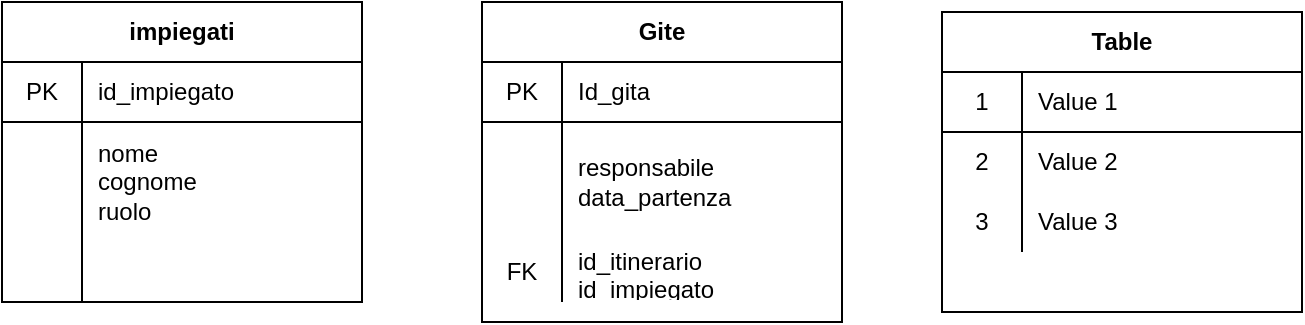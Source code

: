 <mxfile version="14.0.1" type="github">
  <diagram name="Page-1" id="e7e014a7-5840-1c2e-5031-d8a46d1fe8dd">
    <mxGraphModel dx="782" dy="514" grid="1" gridSize="10" guides="1" tooltips="1" connect="1" arrows="1" fold="1" page="1" pageScale="1" pageWidth="1169" pageHeight="826" background="#ffffff" math="0" shadow="0">
      <root>
        <mxCell id="0" />
        <mxCell id="1" parent="0" />
        <mxCell id="v09u5X1JrFKk6orhByZP-41" value="&lt;font style=&quot;vertical-align: inherit&quot;&gt;&lt;font style=&quot;vertical-align: inherit&quot;&gt;impiegati&lt;/font&gt;&lt;/font&gt;" style="shape=table;html=1;whiteSpace=wrap;startSize=30;container=1;collapsible=0;childLayout=tableLayout;fixedRows=1;rowLines=0;fontStyle=1;align=center;" vertex="1" parent="1">
          <mxGeometry x="50" y="30" width="180" height="150" as="geometry" />
        </mxCell>
        <mxCell id="v09u5X1JrFKk6orhByZP-42" value="" style="shape=partialRectangle;html=1;whiteSpace=wrap;collapsible=0;dropTarget=0;pointerEvents=0;fillColor=none;top=0;left=0;bottom=1;right=0;points=[[0,0.5],[1,0.5]];portConstraint=eastwest;" vertex="1" parent="v09u5X1JrFKk6orhByZP-41">
          <mxGeometry y="30" width="180" height="30" as="geometry" />
        </mxCell>
        <mxCell id="v09u5X1JrFKk6orhByZP-43" value="&lt;font style=&quot;vertical-align: inherit&quot;&gt;&lt;font style=&quot;vertical-align: inherit&quot;&gt;PK&lt;/font&gt;&lt;/font&gt;" style="shape=partialRectangle;html=1;whiteSpace=wrap;connectable=0;fillColor=none;top=0;left=0;bottom=0;right=0;overflow=hidden;" vertex="1" parent="v09u5X1JrFKk6orhByZP-42">
          <mxGeometry width="40" height="30" as="geometry" />
        </mxCell>
        <mxCell id="v09u5X1JrFKk6orhByZP-44" value="&lt;font style=&quot;vertical-align: inherit&quot;&gt;&lt;font style=&quot;vertical-align: inherit&quot;&gt;id_impiegato&lt;/font&gt;&lt;/font&gt;" style="shape=partialRectangle;html=1;whiteSpace=wrap;connectable=0;fillColor=none;top=0;left=0;bottom=0;right=0;align=left;spacingLeft=6;overflow=hidden;" vertex="1" parent="v09u5X1JrFKk6orhByZP-42">
          <mxGeometry x="40" width="140" height="30" as="geometry" />
        </mxCell>
        <mxCell id="v09u5X1JrFKk6orhByZP-45" value="" style="shape=partialRectangle;html=1;whiteSpace=wrap;collapsible=0;dropTarget=0;pointerEvents=0;fillColor=none;top=0;left=0;bottom=0;right=0;points=[[0,0.5],[1,0.5]];portConstraint=eastwest;" vertex="1" parent="v09u5X1JrFKk6orhByZP-41">
          <mxGeometry y="60" width="180" height="60" as="geometry" />
        </mxCell>
        <mxCell id="v09u5X1JrFKk6orhByZP-46" value="" style="shape=partialRectangle;html=1;whiteSpace=wrap;connectable=0;fillColor=none;top=0;left=0;bottom=0;right=0;overflow=hidden;" vertex="1" parent="v09u5X1JrFKk6orhByZP-45">
          <mxGeometry width="40" height="60" as="geometry" />
        </mxCell>
        <mxCell id="v09u5X1JrFKk6orhByZP-47" value="&lt;font style=&quot;vertical-align: inherit&quot;&gt;&lt;font style=&quot;vertical-align: inherit&quot;&gt;nome&lt;/font&gt;&lt;/font&gt;&lt;br&gt;&lt;font style=&quot;vertical-align: inherit&quot;&gt;&lt;font style=&quot;vertical-align: inherit&quot;&gt; cognome&lt;br&gt;&lt;/font&gt;&lt;/font&gt;ruolo" style="shape=partialRectangle;html=1;whiteSpace=wrap;connectable=0;fillColor=none;top=0;left=0;bottom=0;right=0;align=left;spacingLeft=6;overflow=hidden;" vertex="1" parent="v09u5X1JrFKk6orhByZP-45">
          <mxGeometry x="40" width="140" height="60" as="geometry" />
        </mxCell>
        <mxCell id="v09u5X1JrFKk6orhByZP-48" value="" style="shape=partialRectangle;html=1;whiteSpace=wrap;collapsible=0;dropTarget=0;pointerEvents=0;fillColor=none;top=0;left=0;bottom=0;right=0;points=[[0,0.5],[1,0.5]];portConstraint=eastwest;" vertex="1" parent="v09u5X1JrFKk6orhByZP-41">
          <mxGeometry y="120" width="180" height="30" as="geometry" />
        </mxCell>
        <mxCell id="v09u5X1JrFKk6orhByZP-49" value="" style="shape=partialRectangle;html=1;whiteSpace=wrap;connectable=0;fillColor=none;top=0;left=0;bottom=0;right=0;overflow=hidden;" vertex="1" parent="v09u5X1JrFKk6orhByZP-48">
          <mxGeometry width="40" height="30" as="geometry" />
        </mxCell>
        <mxCell id="v09u5X1JrFKk6orhByZP-50" value="" style="shape=partialRectangle;html=1;whiteSpace=wrap;connectable=0;fillColor=none;top=0;left=0;bottom=0;right=0;align=left;spacingLeft=6;overflow=hidden;" vertex="1" parent="v09u5X1JrFKk6orhByZP-48">
          <mxGeometry x="40" width="140" height="30" as="geometry" />
        </mxCell>
        <mxCell id="v09u5X1JrFKk6orhByZP-51" value="Gite" style="shape=table;html=1;whiteSpace=wrap;startSize=30;container=1;collapsible=0;childLayout=tableLayout;fixedRows=1;rowLines=0;fontStyle=1;align=center;" vertex="1" parent="1">
          <mxGeometry x="290" y="30" width="180" height="160" as="geometry" />
        </mxCell>
        <mxCell id="v09u5X1JrFKk6orhByZP-52" value="" style="shape=partialRectangle;html=1;whiteSpace=wrap;collapsible=0;dropTarget=0;pointerEvents=0;fillColor=none;top=0;left=0;bottom=1;right=0;points=[[0,0.5],[1,0.5]];portConstraint=eastwest;" vertex="1" parent="v09u5X1JrFKk6orhByZP-51">
          <mxGeometry y="30" width="180" height="30" as="geometry" />
        </mxCell>
        <mxCell id="v09u5X1JrFKk6orhByZP-53" value="PK" style="shape=partialRectangle;html=1;whiteSpace=wrap;connectable=0;fillColor=none;top=0;left=0;bottom=0;right=0;overflow=hidden;" vertex="1" parent="v09u5X1JrFKk6orhByZP-52">
          <mxGeometry width="40" height="30" as="geometry" />
        </mxCell>
        <mxCell id="v09u5X1JrFKk6orhByZP-54" value="Id_gita" style="shape=partialRectangle;html=1;whiteSpace=wrap;connectable=0;fillColor=none;top=0;left=0;bottom=0;right=0;align=left;spacingLeft=6;overflow=hidden;" vertex="1" parent="v09u5X1JrFKk6orhByZP-52">
          <mxGeometry x="40" width="140" height="30" as="geometry" />
        </mxCell>
        <mxCell id="v09u5X1JrFKk6orhByZP-55" value="" style="shape=partialRectangle;html=1;whiteSpace=wrap;collapsible=0;dropTarget=0;pointerEvents=0;fillColor=none;top=0;left=0;bottom=0;right=0;points=[[0,0.5],[1,0.5]];portConstraint=eastwest;" vertex="1" parent="v09u5X1JrFKk6orhByZP-51">
          <mxGeometry y="60" width="180" height="60" as="geometry" />
        </mxCell>
        <mxCell id="v09u5X1JrFKk6orhByZP-56" value="" style="shape=partialRectangle;html=1;whiteSpace=wrap;connectable=0;fillColor=none;top=0;left=0;bottom=0;right=0;overflow=hidden;" vertex="1" parent="v09u5X1JrFKk6orhByZP-55">
          <mxGeometry width="40" height="60" as="geometry" />
        </mxCell>
        <mxCell id="v09u5X1JrFKk6orhByZP-57" value="responsabile&lt;br&gt;data_partenza" style="shape=partialRectangle;html=1;whiteSpace=wrap;connectable=0;fillColor=none;top=0;left=0;bottom=0;right=0;align=left;spacingLeft=6;overflow=hidden;" vertex="1" parent="v09u5X1JrFKk6orhByZP-55">
          <mxGeometry x="40" width="140" height="60" as="geometry" />
        </mxCell>
        <mxCell id="v09u5X1JrFKk6orhByZP-58" value="" style="shape=partialRectangle;html=1;whiteSpace=wrap;collapsible=0;dropTarget=0;pointerEvents=0;fillColor=none;top=0;left=0;bottom=0;right=0;points=[[0,0.5],[1,0.5]];portConstraint=eastwest;" vertex="1" parent="v09u5X1JrFKk6orhByZP-51">
          <mxGeometry y="120" width="180" height="30" as="geometry" />
        </mxCell>
        <mxCell id="v09u5X1JrFKk6orhByZP-59" value="FK" style="shape=partialRectangle;html=1;whiteSpace=wrap;connectable=0;fillColor=none;top=0;left=0;bottom=0;right=0;overflow=hidden;" vertex="1" parent="v09u5X1JrFKk6orhByZP-58">
          <mxGeometry width="40" height="30" as="geometry" />
        </mxCell>
        <mxCell id="v09u5X1JrFKk6orhByZP-60" value="id_itinerario&lt;br&gt;id_impiegato" style="shape=partialRectangle;html=1;whiteSpace=wrap;connectable=0;fillColor=none;top=0;left=0;bottom=0;right=0;align=left;spacingLeft=6;overflow=hidden;" vertex="1" parent="v09u5X1JrFKk6orhByZP-58">
          <mxGeometry x="40" width="140" height="30" as="geometry" />
        </mxCell>
        <mxCell id="v09u5X1JrFKk6orhByZP-61" value="Table" style="shape=table;html=1;whiteSpace=wrap;startSize=30;container=1;collapsible=0;childLayout=tableLayout;fixedRows=1;rowLines=0;fontStyle=1;align=center;" vertex="1" parent="1">
          <mxGeometry x="520" y="35" width="180" height="150" as="geometry" />
        </mxCell>
        <mxCell id="v09u5X1JrFKk6orhByZP-62" value="" style="shape=partialRectangle;html=1;whiteSpace=wrap;collapsible=0;dropTarget=0;pointerEvents=0;fillColor=none;top=0;left=0;bottom=1;right=0;points=[[0,0.5],[1,0.5]];portConstraint=eastwest;" vertex="1" parent="v09u5X1JrFKk6orhByZP-61">
          <mxGeometry y="30" width="180" height="30" as="geometry" />
        </mxCell>
        <mxCell id="v09u5X1JrFKk6orhByZP-63" value="1" style="shape=partialRectangle;html=1;whiteSpace=wrap;connectable=0;fillColor=none;top=0;left=0;bottom=0;right=0;overflow=hidden;" vertex="1" parent="v09u5X1JrFKk6orhByZP-62">
          <mxGeometry width="40" height="30" as="geometry" />
        </mxCell>
        <mxCell id="v09u5X1JrFKk6orhByZP-64" value="Value 1" style="shape=partialRectangle;html=1;whiteSpace=wrap;connectable=0;fillColor=none;top=0;left=0;bottom=0;right=0;align=left;spacingLeft=6;overflow=hidden;" vertex="1" parent="v09u5X1JrFKk6orhByZP-62">
          <mxGeometry x="40" width="140" height="30" as="geometry" />
        </mxCell>
        <mxCell id="v09u5X1JrFKk6orhByZP-65" value="" style="shape=partialRectangle;html=1;whiteSpace=wrap;collapsible=0;dropTarget=0;pointerEvents=0;fillColor=none;top=0;left=0;bottom=0;right=0;points=[[0,0.5],[1,0.5]];portConstraint=eastwest;" vertex="1" parent="v09u5X1JrFKk6orhByZP-61">
          <mxGeometry y="60" width="180" height="30" as="geometry" />
        </mxCell>
        <mxCell id="v09u5X1JrFKk6orhByZP-66" value="2" style="shape=partialRectangle;html=1;whiteSpace=wrap;connectable=0;fillColor=none;top=0;left=0;bottom=0;right=0;overflow=hidden;" vertex="1" parent="v09u5X1JrFKk6orhByZP-65">
          <mxGeometry width="40" height="30" as="geometry" />
        </mxCell>
        <mxCell id="v09u5X1JrFKk6orhByZP-67" value="Value 2" style="shape=partialRectangle;html=1;whiteSpace=wrap;connectable=0;fillColor=none;top=0;left=0;bottom=0;right=0;align=left;spacingLeft=6;overflow=hidden;" vertex="1" parent="v09u5X1JrFKk6orhByZP-65">
          <mxGeometry x="40" width="140" height="30" as="geometry" />
        </mxCell>
        <mxCell id="v09u5X1JrFKk6orhByZP-68" value="" style="shape=partialRectangle;html=1;whiteSpace=wrap;collapsible=0;dropTarget=0;pointerEvents=0;fillColor=none;top=0;left=0;bottom=0;right=0;points=[[0,0.5],[1,0.5]];portConstraint=eastwest;" vertex="1" parent="v09u5X1JrFKk6orhByZP-61">
          <mxGeometry y="90" width="180" height="30" as="geometry" />
        </mxCell>
        <mxCell id="v09u5X1JrFKk6orhByZP-69" value="3" style="shape=partialRectangle;html=1;whiteSpace=wrap;connectable=0;fillColor=none;top=0;left=0;bottom=0;right=0;overflow=hidden;" vertex="1" parent="v09u5X1JrFKk6orhByZP-68">
          <mxGeometry width="40" height="30" as="geometry" />
        </mxCell>
        <mxCell id="v09u5X1JrFKk6orhByZP-70" value="Value 3" style="shape=partialRectangle;html=1;whiteSpace=wrap;connectable=0;fillColor=none;top=0;left=0;bottom=0;right=0;align=left;spacingLeft=6;overflow=hidden;" vertex="1" parent="v09u5X1JrFKk6orhByZP-68">
          <mxGeometry x="40" width="140" height="30" as="geometry" />
        </mxCell>
      </root>
    </mxGraphModel>
  </diagram>
</mxfile>
